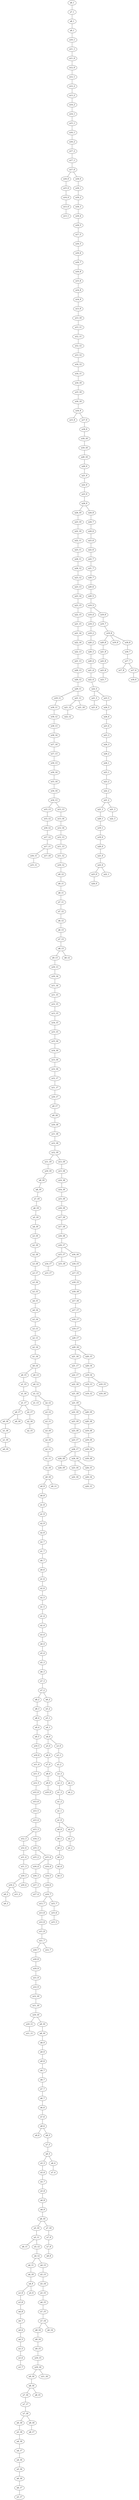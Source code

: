 graph G {
"n2_11";
"n23_1";
"n16_17";
"n18_4";
"n24_11";
"n10_16";
"n0_17";
"n3_19";
"n23_0";
"n9_8";
"n9_15";
"n16_14";
"n10_17";
"n4_2";
"n3_10";
"n8_14";
"n9_11";
"n4_11";
"n18_19";
"n3_4";
"n23_12";
"n7_13";
"n20_2";
"n18_11";
"n7_2";
"n12_16";
"n15_16";
"n6_11";
"n5_8";
"n20_11";
"n12_3";
"n15_13";
"n3_13";
"n18_17";
"n16_0";
"n15_1";
"n4_14";
"n4_1";
"n23_2";
"n22_11";
"n9_18";
"n24_0";
"n4_12";
"n20_8";
"n11_6";
"n13_5";
"n13_12";
"n18_6";
"n12_11";
"n2_8";
"n19_13";
"n22_18";
"n16_1";
"n1_10";
"n2_10";
"n7_4";
"n13_2";
"n8_2";
"n21_12";
"n7_15";
"n2_14";
"n13_7";
"n2_5";
"n10_15";
"n22_1";
"n18_12";
"n1_4";
"n5_5";
"n3_15";
"n17_15";
"n17_1";
"n10_2";
"n24_4";
"n18_2";
"n1_11";
"n6_8";
"n4_0";
"n19_12";
"n7_1";
"n21_16";
"n13_4";
"n18_1";
"n23_9";
"n14_12";
"n16_12";
"n5_11";
"n8_7";
"n21_0";
"n24_7";
"n3_11";
"n19_4";
"n14_0";
"n6_18";
"n24_5";
"n1_7";
"n23_11";
"n6_0";
"n8_9";
"n22_0";
"n0_18";
"n19_1";
"n15_8";
"n1_6";
"n1_15";
"n19_6";
"n9_7";
"n0_6";
"n21_2";
"n12_10";
"n9_4";
"n6_15";
"n17_14";
"n4_6";
"n11_8";
"n23_4";
"n10_11";
"n15_7";
"n19_15";
"n16_2";
"n1_0";
"n13_0";
"n6_9";
"n19_8";
"n15_9";
"n12_17";
"n7_3";
"n9_1";
"n15_3";
"n7_16";
"n12_1";
"n4_15";
"n12_15";
"n10_18";
"n17_8";
"n10_5";
"n16_13";
"n16_4";
"n10_6";
"n2_1";
"n21_1";
"n0_0";
"n4_8";
"n11_15";
"n23_16";
"n1_13";
"n12_2";
"n19_18";
"n14_14";
"n0_2";
"n15_17";
"n21_5";
"n5_16";
"n7_7";
"n5_7";
"n20_17";
"n19_3";
"n17_17";
"n1_3";
"n6_19";
"n22_14";
"n10_10";
"n2_6";
"n15_10";
"n19_11";
"n0_12";
"n8_15";
"n9_13";
"n20_16";
"n2_15";
"n5_10";
"n19_19";
"n14_9";
"n1_18";
"n15_2";
"n5_1";
"n19_17";
"n2_3";
"n9_6";
"n13_8";
"n16_10";
"n1_2";
"n10_12";
"n23_18";
"n6_10";
"n7_0";
"n2_12";
"n3_9";
"n17_5";
"n8_17";
"n10_4";
"n16_6";
"n21_4";
"n9_14";
"n24_1";
"n16_16";
"n10_7";
"n20_14";
"n9_5";
"n12_12";
"n21_18";
"n10_1";
"n6_12";
"n9_12";
"n13_13";
"n4_13";
"n24_18";
"n14_18";
"n23_7";
"n9_10";
"n17_13";
"n9_9";
"n16_19";
"n6_2";
"n11_1";
"n19_10";
"n23_17";
"n18_14";
"n22_3";
"n10_19";
"n18_7";
"n3_8";
"n23_14";
"n7_6";
"n8_19";
"n4_5";
"n8_11";
"n7_14";
"n19_5";
"n16_5";
"n4_7";
"n1_16";
"n8_4";
"n7_9";
"n14_1";
"n3_5";
"n22_15";
"n8_12";
"n17_18";
"n15_4";
"n5_0";
"n23_3";
"n20_4";
"n11_13";
"n6_4";
"n22_9";
"n11_17";
"n3_1";
"n4_19";
"n15_5";
"n18_15";
"n5_18";
"n19_2";
"n18_3";
"n6_7";
"n8_6";
"n12_13";
"n22_2";
"n12_4";
"n0_15";
"n24_9";
"n21_13";
"n7_5";
"n0_5";
"n22_16";
"n9_3";
"n23_19";
"n13_18";
"n2_7";
"n14_6";
"n24_16";
"n10_13";
"n24_6";
"n5_12";
"n11_18";
"n14_4";
"n2_16";
"n24_12";
"n5_4";
"n10_14";
"n8_13";
"n4_9";
"n19_0";
"n21_9";
"n14_19";
"n20_10";
"n16_18";
"n13_1";
"n20_7";
"n13_9";
"n0_13";
"n1_12";
"n17_7";
"n18_16";
"n6_17";
"n14_13";
"n13_14";
"n13_6";
"n19_9";
"n1_9";
"n8_10";
"n0_9";
"n3_3";
"n7_8";
"n0_14";
"n21_17";
"n16_15";
"n17_11";
"n7_11";
"n0_11";
"n16_9";
"n5_17";
"n14_16";
"n10_8";
"n24_3";
"n22_10";
"n20_9";
"n22_4";
"n3_7";
"n23_10";
"n8_8";
"n24_13";
"n11_14";
"n11_11";
"n8_18";
"n5_9";
"n12_6";
"n21_19";
"n17_6";
"n17_12";
"n0_16";
"n0_8";
"n3_6";
"n6_16";
"n2_2";
"n11_10";
"n14_11";
"n20_5";
"n13_15";
"n5_15";
"n22_13";
"n9_2";
"n17_4";
"n13_10";
"n2_4";
"n16_7";
"n12_7";
"n9_17";
"n24_17";
"n21_7";
"n8_3";
"n5_3";
"n22_17";
"n23_15";
"n23_13";
"n21_10";
"n17_3";
"n24_15";
"n17_9";
"n18_18";
"n14_17";
"n0_7";
"n4_10";
"n9_16";
"n22_19";
"n7_18";
"n6_13";
"n3_17";
"n3_18";
"n16_3";
"n12_8";
"n22_12";
"n1_8";
"n24_14";
"n5_19";
"n20_6";
"n10_0";
"n24_10";
"n19_14";
"n2_19";
"n5_13";
"n12_19";
"n2_18";
"n18_9";
"n3_2";
"n11_4";
"n20_3";
"n20_15";
"n2_13";
"n13_11";
"n4_17";
"n19_7";
"n21_15";
"n21_14";
"n1_14";
"n15_11";
"n20_18";
"n7_19";
"n11_0";
"n6_3";
"n15_18";
"n23_5";
"n12_0";
"n6_6";
"n3_0";
"n12_14";
"n5_14";
"n5_6";
"n0_19";
"n14_15";
"n2_0";
"n6_5";
"n24_8";
"n17_16";
"n4_16";
"n16_11";
"n11_9";
"n11_19";
"n22_8";
"n12_18";
"n1_17";
"n18_10";
"n5_2";
"n18_0";
"n16_8";
"n17_0";
"n15_0";
"n6_14";
"n11_12";
"n0_4";
"n15_19";
"n22_6";
"n15_12";
"n22_7";
"n7_10";
"n21_3";
"n6_1";
"n13_3";
"n8_16";
"n14_3";
"n21_6";
"n20_0";
"n2_9";
"n13_17";
"n24_19";
"n20_12";
"n13_19";
"n11_5";
"n18_13";
"n11_7";
"n9_19";
"n4_18";
"n17_2";
"n10_3";
"n7_17";
"n8_1";
"n20_1";
"n18_5";
"n23_6";
"n14_2";
"n15_14";
"n19_16";
"n14_5";
"n12_5";
"n1_5";
"n1_19";
"n0_1";
"n3_14";
"n7_12";
"n12_9";
"n9_0";
"n4_3";
"n10_9";
"n8_5";
"n4_4";
"n18_8";
"n11_3";
"n3_16";
"n21_8";
"n14_10";
"n23_8";
"n11_2";
"n3_12";
"n17_10";
"n15_15";
"n13_16";
"n21_11";
"n8_0";
"n15_6";
"n20_13";
"n0_3";
"n1_1";
"n24_2";
"n14_8";
"n14_7";
"n20_19";
"n17_19";
"n11_16";
"n22_5";
"n2_17";
"n0_10";
    "n14_14" -- "n14_13";
    "n24_2" -- "n24_1";
    "n5_0" -- "n6_0";
    "n11_4" -- "n11_3";
    "n18_14" -- "n17_14";
    "n9_8" -- "n9_7";
    "n13_10" -- "n13_11";
    "n5_10" -- "n5_11";
    "n19_17" -- "n20_17";
    "n24_9" -- "n24_10";
    "n16_17" -- "n16_16";
    "n4_15" -- "n4_14";
    "n5_3" -- "n6_3";
    "n20_16" -- "n21_16";
    "n24_5" -- "n24_4";
    "n21_16" -- "n21_17";
    "n21_0" -- "n22_0";
    "n16_8" -- "n15_8";
    "n3_17" -- "n3_16";
    "n13_5" -- "n13_4";
    "n10_7" -- "n10_8";
    "n1_11" -- "n1_10";
    "n2_6" -- "n2_5";
    "n3_4" -- "n4_4";
    "n5_14" -- "n5_15";
    "n16_17" -- "n15_17";
    "n4_4" -- "n5_4";
    "n4_10" -- "n4_9";
    "n7_2" -- "n6_2";
    "n17_11" -- "n16_11";
    "n5_11" -- "n5_12";
    "n20_19" -- "n20_18";
    "n18_10" -- "n19_10";
    "n15_10" -- "n16_10";
    "n13_9" -- "n13_10";
    "n23_15" -- "n22_15";
    "n12_16" -- "n12_17";
    "n10_17" -- "n9_17";
    "n7_15" -- "n7_14";
    "n1_17" -- "n0_17";
    "n5_7" -- "n5_8";
    "n1_19" -- "n0_19";
    "n19_0" -- "n20_0";
    "n19_14" -- "n19_13";
    "n23_14" -- "n23_15";
    "n8_9" -- "n9_9";
    "n17_2" -- "n17_1";
    "n7_0" -- "n8_0";
    "n24_16" -- "n24_15";
    "n0_6" -- "n1_6";
    "n16_1" -- "n16_2";
    "n0_0" -- "n0_1";
    "n11_5" -- "n12_5";
    "n18_4" -- "n18_5";
    "n21_18" -- "n21_19";
    "n4_0" -- "n3_0";
    "n3_2" -- "n3_3";
    "n4_16" -- "n5_16";
    "n14_0" -- "n13_0";
    "n7_17" -- "n7_18";
    "n15_17" -- "n14_17";
    "n12_3" -- "n12_4";
    "n9_11" -- "n8_11";
    "n9_13" -- "n10_13";
    "n1_8" -- "n1_9";
    "n3_19" -- "n2_19";
    "n18_16" -- "n17_16";
    "n11_8" -- "n11_7";
    "n16_19" -- "n17_19";
    "n11_7" -- "n12_7";
    "n14_16" -- "n13_16";
    "n12_2" -- "n13_2";
    "n21_9" -- "n22_9";
    "n23_12" -- "n23_13";
    "n2_17" -- "n2_16";
    "n22_8" -- "n23_8";
    "n15_8" -- "n14_8";
    "n0_12" -- "n1_12";
    "n1_5" -- "n1_4";
    "n19_8" -- "n20_8";
    "n9_17" -- "n9_18";
    "n15_1" -- "n16_1";
    "n10_14" -- "n11_14";
    "n5_2" -- "n5_1";
    "n21_14" -- "n22_14";
    "n5_19" -- "n4_19";
    "n20_15" -- "n20_14";
    "n14_7" -- "n15_7";
    "n21_17" -- "n22_17";
    "n20_10" -- "n20_9";
    "n8_11" -- "n7_11";
    "n6_18" -- "n5_18";
    "n0_3" -- "n0_4";
    "n23_3" -- "n24_3";
    "n8_13" -- "n8_12";
    "n11_12" -- "n10_12";
    "n9_5" -- "n10_5";
    "n6_6" -- "n7_6";
    "n16_0" -- "n15_0";
    "n2_10" -- "n2_11";
    "n13_6" -- "n13_5";
    "n18_12" -- "n18_13";
    "n14_10" -- "n15_10";
    "n24_10" -- "n23_10";
    "n12_6" -- "n13_6";
    "n3_16" -- "n3_15";
    "n3_9" -- "n3_8";
    "n2_14" -- "n1_14";
    "n1_14" -- "n0_14";
    "n16_3" -- "n17_3";
    "n10_6" -- "n11_6";
    "n16_7" -- "n16_8";
    "n11_6" -- "n11_5";
    "n12_12" -- "n13_12";
    "n11_15" -- "n12_15";
    "n8_7" -- "n7_7";
    "n5_5" -- "n5_6";
    "n7_11" -- "n7_12";
    "n1_2" -- "n1_1";
    "n0_2" -- "n0_3";
    "n9_10" -- "n8_10";
    "n12_5" -- "n12_6";
    "n13_2" -- "n14_2";
    "n16_9" -- "n15_9";
    "n23_11" -- "n24_11";
    "n18_11" -- "n18_12";
    "n14_15" -- "n15_15";
    "n6_7" -- "n6_6";
    "n18_19" -- "n18_18";
    "n7_14" -- "n6_14";
    "n12_10" -- "n11_10";
    "n22_11" -- "n23_11";
    "n5_4" -- "n5_3";
    "n8_13" -- "n9_13";
    "n14_7" -- "n13_7";
    "n16_2" -- "n17_2";
    "n12_0" -- "n12_1";
    "n17_18" -- "n16_18";
    "n1_9" -- "n2_9";
    "n0_15" -- "n1_15";
    "n20_2" -- "n20_3";
    "n15_13" -- "n15_12";
    "n8_2" -- "n8_3";
    "n13_18" -- "n14_18";
    "n8_10" -- "n8_9";
    "n9_15" -- "n10_15";
    "n4_17" -- "n4_16";
    "n17_0" -- "n16_0";
    "n6_10" -- "n5_10";
    "n5_13" -- "n5_14";
    "n12_8" -- "n11_8";
    "n16_11" -- "n15_11";
    "n12_17" -- "n11_17";
    "n1_6" -- "n2_6";
    "n7_3" -- "n7_2";
    "n14_11" -- "n14_10";
    "n7_13" -- "n8_13";
    "n20_16" -- "n20_15";
    "n9_12" -- "n9_11";
    "n6_5" -- "n6_4";
    "n20_12" -- "n20_11";
    "n4_3" -- "n4_2";
    "n3_12" -- "n3_11";
    "n1_10" -- "n0_10";
    "n8_3" -- "n8_4";
    "n22_6" -- "n22_7";
    "n15_15" -- "n15_16";
    "n11_1" -- "n11_0";
    "n18_1" -- "n18_2";
    "n0_10" -- "n0_9";
    "n7_18" -- "n8_18";
    "n18_13" -- "n18_14";
    "n16_13" -- "n16_14";
    "n1_7" -- "n0_7";
    "n11_10" -- "n10_10";
    "n3_15" -- "n4_15";
    "n7_2" -- "n8_2";
    "n20_18" -- "n19_18";
    "n0_8" -- "n1_8";
    "n2_13" -- "n2_14";
    "n18_15" -- "n18_16";
    "n13_7" -- "n13_8";
    "n23_5" -- "n24_5";
    "n21_2" -- "n21_3";
    "n6_4" -- "n7_4";
    "n3_14" -- "n3_13";
    "n19_5" -- "n19_4";
    "n21_5" -- "n21_6";
    "n15_14" -- "n14_14";
    "n20_14" -- "n19_14";
    "n18_3" -- "n18_4";
    "n23_1" -- "n23_2";
    "n2_5" -- "n1_5";
    "n8_4" -- "n9_4";
    "n18_5" -- "n17_5";
    "n7_18" -- "n6_18";
    "n21_2" -- "n21_1";
    "n4_14" -- "n3_14";
    "n17_13" -- "n16_13";
    "n10_8" -- "n10_9";
    "n10_19" -- "n9_19";
    "n17_9" -- "n18_9";
    "n14_18" -- "n14_19";
    "n11_3" -- "n10_3";
    "n15_3" -- "n15_4";
    "n14_8" -- "n14_9";
    "n8_16" -- "n7_16";
    "n14_2" -- "n14_1";
    "n7_5" -- "n6_5";
    "n23_0" -- "n24_0";
    "n11_13" -- "n11_12";
    "n22_14" -- "n22_13";
    "n21_13" -- "n20_13";
    "n23_19" -- "n23_18";
    "n10_9" -- "n11_9";
    "n21_7" -- "n20_7";
    "n0_1" -- "n0_2";
    "n20_9" -- "n21_9";
    "n23_10" -- "n22_10";
    "n6_2" -- "n5_2";
    "n11_7" -- "n10_7";
    "n13_11" -- "n12_11";
    "n9_0" -- "n10_0";
    "n17_1" -- "n17_0";
    "n1_12" -- "n2_12";
    "n14_5" -- "n14_6";
    "n21_4" -- "n22_4";
    "n19_2" -- "n20_2";
    "n14_1" -- "n15_1";
    "n19_11" -- "n18_11";
    "n20_1" -- "n19_1";
    "n10_3" -- "n10_2";
    "n10_16" -- "n9_16";
    "n3_11" -- "n3_10";
    "n24_17" -- "n24_16";
    "n10_12" -- "n9_12";
    "n10_18" -- "n11_18";
    "n2_16" -- "n2_15";
    "n22_17" -- "n22_18";
    "n6_12" -- "n6_13";
    "n21_15" -- "n21_14";
    "n3_18" -- "n3_17";
    "n17_19" -- "n17_18";
    "n22_15" -- "n21_15";
    "n5_11" -- "n6_11";
    "n6_10" -- "n7_10";
    "n13_4" -- "n13_3";
    "n16_9" -- "n17_9";
    "n24_18" -- "n24_19";
    "n24_17" -- "n24_18";
    "n7_16" -- "n7_17";
    "n3_0" -- "n3_1";
    "n16_5" -- "n16_6";
    "n19_6" -- "n19_7";
    "n4_12" -- "n4_13";
    "n4_1" -- "n4_0";
    "n22_2" -- "n21_2";
    "n16_10" -- "n16_9";
    "n12_15" -- "n13_15";
    "n20_17" -- "n20_16";
    "n0_18" -- "n1_18";
    "n22_0" -- "n22_1";
    "n23_17" -- "n24_17";
    "n21_11" -- "n21_12";
    "n23_13" -- "n23_14";
    "n13_12" -- "n14_12";
    "n20_0" -- "n21_0";
    "n9_9" -- "n9_8";
    "n6_3" -- "n7_3";
    "n8_16" -- "n8_15";
    "n21_1" -- "n20_1";
    "n6_17" -- "n5_17";
    "n14_9" -- "n13_9";
    "n11_9" -- "n12_9";
    "n5_6" -- "n5_7";
    "n4_11" -- "n4_10";
    "n4_18" -- "n4_17";
    "n1_17" -- "n2_17";
    "n8_1" -- "n9_1";
    "n17_5" -- "n16_5";
    "n17_15" -- "n18_15";
    "n15_4" -- "n16_4";
    "n14_4" -- "n14_5";
    "n1_3" -- "n1_2";
    "n5_16" -- "n6_16";
    "n24_4" -- "n23_4";
    "n18_8" -- "n18_7";
    "n15_17" -- "n15_18";
    "n2_12" -- "n3_12";
    "n3_3" -- "n2_3";
    "n22_9" -- "n23_9";
    "n0_13" -- "n0_12";
    "n9_18" -- "n10_18";
    "n22_13" -- "n21_13";
    "n13_8" -- "n12_8";
    "n4_9" -- "n3_9";
    "n14_6" -- "n14_7";
    "n21_19" -- "n20_19";
    "n20_13" -- "n20_12";
    "n19_3" -- "n19_2";
    "n6_1" -- "n7_1";
    "n5_12" -- "n4_12";
    "n19_10" -- "n20_10";
    "n9_1" -- "n10_1";
    "n8_18" -- "n8_17";
    "n10_1" -- "n11_1";
    "n2_4" -- "n3_4";
    "n3_1" -- "n3_2";
    "n24_15" -- "n24_14";
    "n3_13" -- "n2_13";
    "n4_0" -- "n5_0";
    "n2_19" -- "n2_18";
    "n1_12" -- "n1_13";
    "n22_18" -- "n21_18";
    "n8_0" -- "n9_0";
    "n2_9" -- "n2_8";
    "n15_7" -- "n15_6";
    "n20_5" -- "n19_5";
    "n20_11" -- "n21_11";
    "n4_7" -- "n4_6";
    "n1_15" -- "n1_16";
    "n17_6" -- "n18_6";
    "n6_9" -- "n6_10";
    "n1_16" -- "n1_17";
    "n3_10" -- "n2_10";
    "n2_3" -- "n1_3";
    "n15_4" -- "n14_4";
    "n0_14" -- "n0_13";
    "n11_17" -- "n10_17";
    "n11_0" -- "n12_0";
    "n24_1" -- "n23_1";
    "n20_7" -- "n20_6";
    "n6_13" -- "n7_13";
    "n20_3" -- "n20_4";
    "n19_18" -- "n19_19";
    "n23_18" -- "n23_17";
    "n10_5" -- "n10_6";
    "n13_15" -- "n14_15";
    "n6_15" -- "n7_15";
    "n24_14" -- "n24_13";
    "n7_8" -- "n8_8";
    "n15_6" -- "n15_5";
    "n12_19" -- "n13_19";
    "n19_14" -- "n19_15";
    "n24_6" -- "n23_6";
    "n11_18" -- "n12_18";
    "n14_12" -- "n14_11";
    "n9_19" -- "n8_19";
    "n9_4" -- "n9_5";
    "n7_7" -- "n6_7";
    "n4_9" -- "n5_9";
    "n19_7" -- "n19_8";
    "n0_17" -- "n0_16";
    "n1_4" -- "n2_4";
    "n7_12" -- "n6_12";
    "n15_16" -- "n14_16";
    "n1_1" -- "n1_0";
    "n7_1" -- "n8_1";
    "n12_13" -- "n11_13";
    "n6_8" -- "n6_9";
    "n4_8" -- "n4_7";
    "n24_12" -- "n23_12";
    "n8_14" -- "n9_14";
    "n18_2" -- "n18_3";
    "n22_4" -- "n22_5";
    "n19_8" -- "n19_9";
    "n7_6" -- "n8_6";
    "n0_4" -- "n0_5";
    "n0_14" -- "n0_15";
    "n9_14" -- "n9_15";
    "n1_18" -- "n1_19";
    "n18_9" -- "n18_10";
    "n10_11" -- "n11_11";
    "n7_14" -- "n8_14";
    "n13_19" -- "n13_18";
    "n17_14" -- "n17_13";
    "n23_9" -- "n24_9";
    "n18_0" -- "n18_1";
    "n22_7" -- "n21_7";
    "n24_16" -- "n23_16";
    "n5_18" -- "n4_18";
    "n10_10" -- "n10_11";
    "n9_7" -- "n8_7";
    "n13_16" -- "n12_16";
    "n11_19" -- "n10_19";
    "n23_2" -- "n22_2";
    "n19_15" -- "n19_16";
    "n12_14" -- "n12_13";
    "n10_2" -- "n11_2";
    "n20_11" -- "n19_11";
    "n3_5" -- "n3_6";
    "n2_8" -- "n2_7";
    "n10_3" -- "n10_4";
    "n19_1" -- "n19_0";
    "n19_8" -- "n18_8";
    "n17_7" -- "n17_8";
    "n15_19" -- "n16_19";
    "n2_18" -- "n3_18";
    "n7_19" -- "n6_19";
    "n14_13" -- "n13_13";
    "n13_13" -- "n13_14";
    "n19_13" -- "n19_12";
    "n4_12" -- "n4_11";
    "n10_16" -- "n11_16";
    "n4_6" -- "n4_5";
    "n19_5" -- "n19_6";
    "n14_3" -- "n15_3";
    "n23_8" -- "n23_7";
    "n22_0" -- "n23_0";
    "n16_4" -- "n16_3";
    "n22_5" -- "n23_5";
    "n15_12" -- "n16_12";
    "n13_3" -- "n12_3";
    "n8_19" -- "n7_19";
    "n20_8" -- "n21_8";
    "n13_3" -- "n14_3";
    "n24_8" -- "n24_7";
    "n12_11" -- "n12_12";
    "n3_3" -- "n4_3";
    "n18_7" -- "n17_7";
    "n18_17" -- "n19_17";
    "n19_4" -- "n19_3";
    "n12_9" -- "n12_10";
    "n17_3" -- "n17_4";
    "n6_19" -- "n5_19";
    "n0_9" -- "n0_8";
    "n8_6" -- "n9_6";
    "n13_0" -- "n13_1";
    "n17_17" -- "n18_17";
    "n13_14" -- "n12_14";
    "n16_18" -- "n16_17";
    "n5_1" -- "n4_1";
    "n20_6" -- "n20_5";
    "n23_6" -- "n22_6";
    "n6_5" -- "n5_5";
    "n0_10" -- "n0_11";
    "n6_0" -- "n7_0";
    "n4_5" -- "n3_5";
    "n24_7" -- "n24_6";
    "n16_15" -- "n17_15";
    "n5_15" -- "n6_15";
    "n23_4" -- "n23_3";
    "n10_2" -- "n9_2";
    "n12_4" -- "n11_4";
    "n9_16" -- "n8_16";
    "n2_1" -- "n2_2";
    "n12_1" -- "n12_2";
    "n22_10" -- "n22_11";
    "n8_5" -- "n7_5";
    "n0_7" -- "n0_6";
    "n2_7" -- "n1_7";
    "n5_8" -- "n6_8";
    "n3_8" -- "n4_8";
    "n14_19" -- "n15_19";
    "n1_0" -- "n2_0";
    "n15_0" -- "n14_0";
    "n17_0" -- "n18_0";
    "n21_11" -- "n21_10";
    "n4_13" -- "n5_13";
    "n10_13" -- "n10_14";
    "n16_14" -- "n15_14";
    "n20_4" -- "n21_4";
    "n0_17" -- "n0_18";
    "n7_9" -- "n7_8";
    "n3_6" -- "n3_7";
    "n6_16" -- "n6_17";
    "n4_19" -- "n3_19";
    "n16_12" -- "n17_12";
    "n16_16" -- "n16_15";
    "n9_2" -- "n9_3";
    "n1_0" -- "n0_0";
    "n15_3" -- "n15_2";
    "n12_19" -- "n11_19";
    "n22_5" -- "n21_5";
    "n2_0" -- "n2_1";
    "n24_11" -- "n24_12";
    "n17_7" -- "n17_6";
    "n10_15" -- "n10_16";
    "n8_6" -- "n8_5";
    "n16_6" -- "n16_7";
    "n22_19" -- "n23_19";
    "n21_3" -- "n22_3";
    "n17_11" -- "n17_10";
    "n24_9" -- "n24_8";
    "n21_19" -- "n22_19";
    "n11_14" -- "n11_15";
    "n2_11" -- "n1_11";
    "n21_8" -- "n22_8";
    "n23_16" -- "n22_16";
    "n14_17" -- "n13_17";
    "n7_10" -- "n7_9";
    "n17_16" -- "n17_17";
    "n21_12" -- "n22_12";
    "n24_3" -- "n24_2";
    "n12_18" -- "n12_19";
    "n17_12" -- "n17_11";
    "n14_13" -- "n15_13";
    "n10_10" -- "n9_10";
    "n19_19" -- "n18_19";
}
